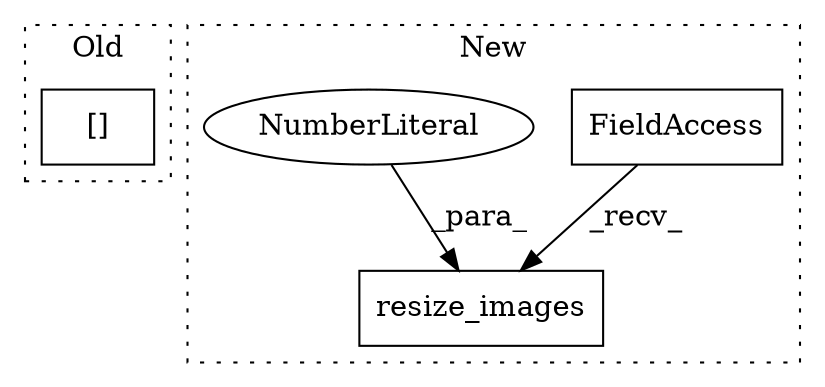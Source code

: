 digraph G {
subgraph cluster0 {
1 [label="[]" a="2" s="2262,2281" l="7,1" shape="box"];
label = "Old";
style="dotted";
}
subgraph cluster1 {
2 [label="resize_images" a="32" s="1792,1850" l="14,1" shape="box"];
3 [label="FieldAccess" a="22" s="1775" l="16" shape="box"];
4 [label="NumberLiteral" a="34" s="1849" l="1" shape="ellipse"];
label = "New";
style="dotted";
}
3 -> 2 [label="_recv_"];
4 -> 2 [label="_para_"];
}